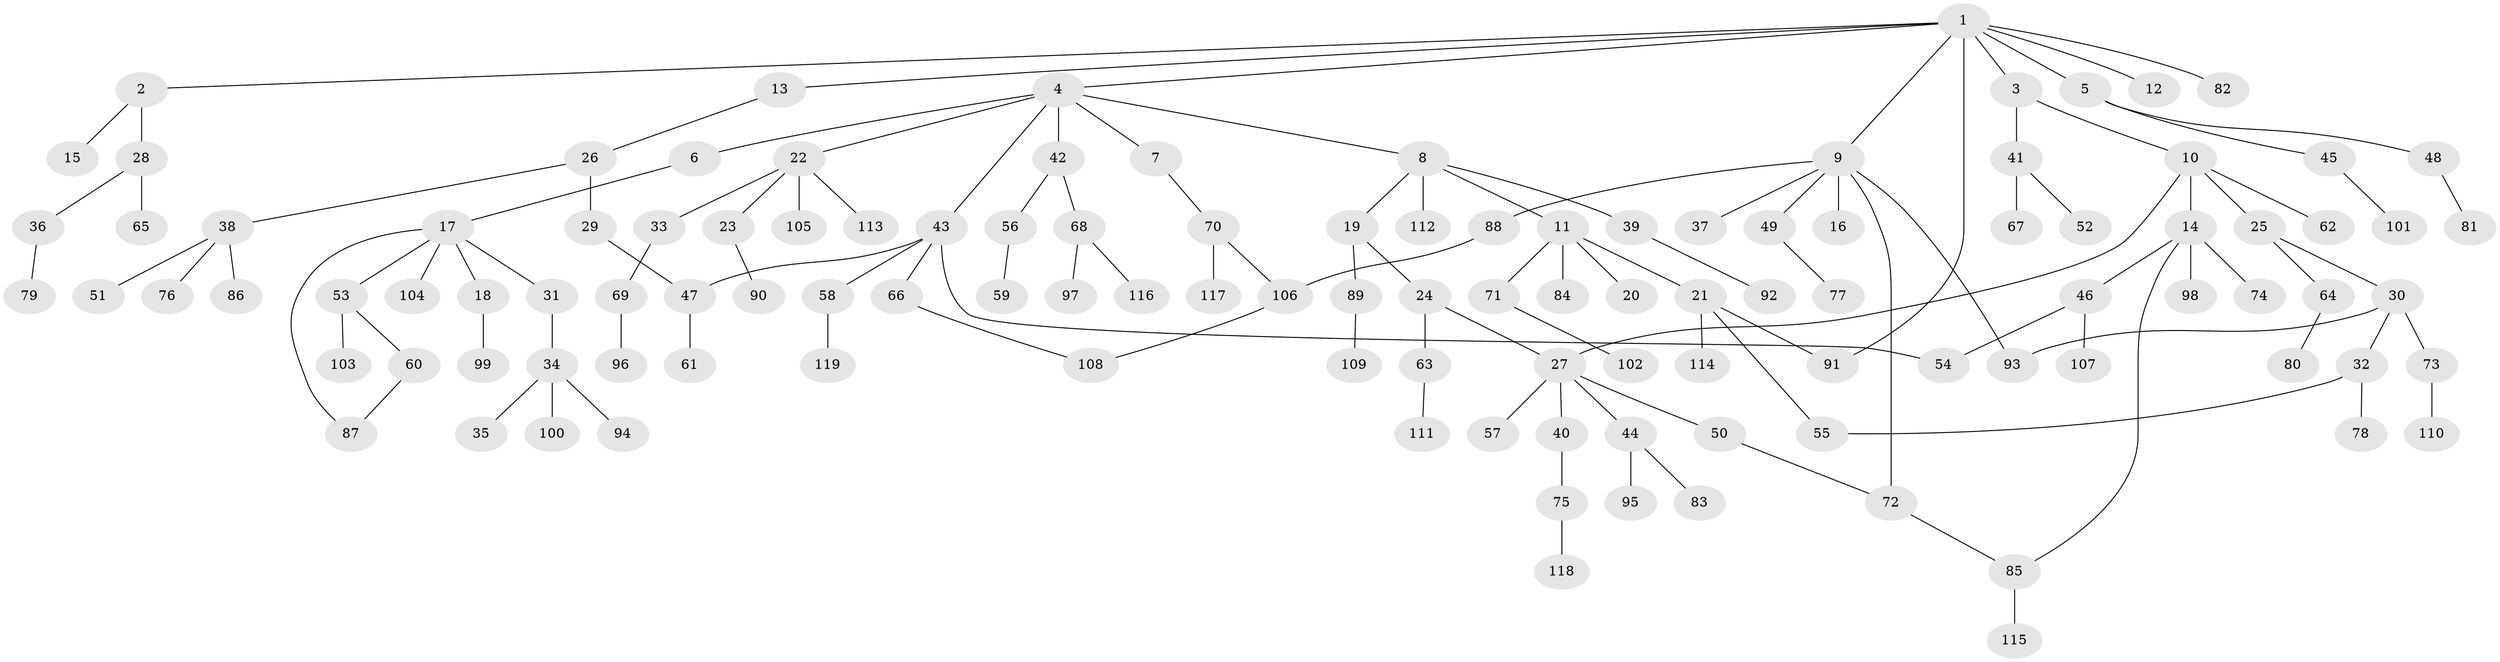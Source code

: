 // coarse degree distribution, {2: 0.21666666666666667, 7: 0.03333333333333333, 3: 0.2, 4: 0.08333333333333333, 5: 0.06666666666666667, 1: 0.4}
// Generated by graph-tools (version 1.1) at 2025/36/03/04/25 23:36:12]
// undirected, 119 vertices, 129 edges
graph export_dot {
  node [color=gray90,style=filled];
  1;
  2;
  3;
  4;
  5;
  6;
  7;
  8;
  9;
  10;
  11;
  12;
  13;
  14;
  15;
  16;
  17;
  18;
  19;
  20;
  21;
  22;
  23;
  24;
  25;
  26;
  27;
  28;
  29;
  30;
  31;
  32;
  33;
  34;
  35;
  36;
  37;
  38;
  39;
  40;
  41;
  42;
  43;
  44;
  45;
  46;
  47;
  48;
  49;
  50;
  51;
  52;
  53;
  54;
  55;
  56;
  57;
  58;
  59;
  60;
  61;
  62;
  63;
  64;
  65;
  66;
  67;
  68;
  69;
  70;
  71;
  72;
  73;
  74;
  75;
  76;
  77;
  78;
  79;
  80;
  81;
  82;
  83;
  84;
  85;
  86;
  87;
  88;
  89;
  90;
  91;
  92;
  93;
  94;
  95;
  96;
  97;
  98;
  99;
  100;
  101;
  102;
  103;
  104;
  105;
  106;
  107;
  108;
  109;
  110;
  111;
  112;
  113;
  114;
  115;
  116;
  117;
  118;
  119;
  1 -- 2;
  1 -- 3;
  1 -- 4;
  1 -- 5;
  1 -- 9;
  1 -- 12;
  1 -- 13;
  1 -- 82;
  1 -- 91;
  2 -- 15;
  2 -- 28;
  3 -- 10;
  3 -- 41;
  4 -- 6;
  4 -- 7;
  4 -- 8;
  4 -- 22;
  4 -- 42;
  4 -- 43;
  5 -- 45;
  5 -- 48;
  6 -- 17;
  7 -- 70;
  8 -- 11;
  8 -- 19;
  8 -- 39;
  8 -- 112;
  9 -- 16;
  9 -- 37;
  9 -- 49;
  9 -- 88;
  9 -- 93;
  9 -- 72;
  10 -- 14;
  10 -- 25;
  10 -- 62;
  10 -- 27;
  11 -- 20;
  11 -- 21;
  11 -- 71;
  11 -- 84;
  13 -- 26;
  14 -- 46;
  14 -- 74;
  14 -- 98;
  14 -- 85;
  17 -- 18;
  17 -- 31;
  17 -- 53;
  17 -- 87;
  17 -- 104;
  18 -- 99;
  19 -- 24;
  19 -- 89;
  21 -- 114;
  21 -- 91;
  21 -- 55;
  22 -- 23;
  22 -- 33;
  22 -- 105;
  22 -- 113;
  23 -- 90;
  24 -- 27;
  24 -- 63;
  25 -- 30;
  25 -- 64;
  26 -- 29;
  26 -- 38;
  27 -- 40;
  27 -- 44;
  27 -- 50;
  27 -- 57;
  28 -- 36;
  28 -- 65;
  29 -- 47;
  30 -- 32;
  30 -- 73;
  30 -- 93;
  31 -- 34;
  32 -- 55;
  32 -- 78;
  33 -- 69;
  34 -- 35;
  34 -- 94;
  34 -- 100;
  36 -- 79;
  38 -- 51;
  38 -- 76;
  38 -- 86;
  39 -- 92;
  40 -- 75;
  41 -- 52;
  41 -- 67;
  42 -- 56;
  42 -- 68;
  43 -- 47;
  43 -- 58;
  43 -- 66;
  43 -- 54;
  44 -- 83;
  44 -- 95;
  45 -- 101;
  46 -- 54;
  46 -- 107;
  47 -- 61;
  48 -- 81;
  49 -- 77;
  50 -- 72;
  53 -- 60;
  53 -- 103;
  56 -- 59;
  58 -- 119;
  60 -- 87;
  63 -- 111;
  64 -- 80;
  66 -- 108;
  68 -- 97;
  68 -- 116;
  69 -- 96;
  70 -- 117;
  70 -- 106;
  71 -- 102;
  72 -- 85;
  73 -- 110;
  75 -- 118;
  85 -- 115;
  88 -- 106;
  89 -- 109;
  106 -- 108;
}
